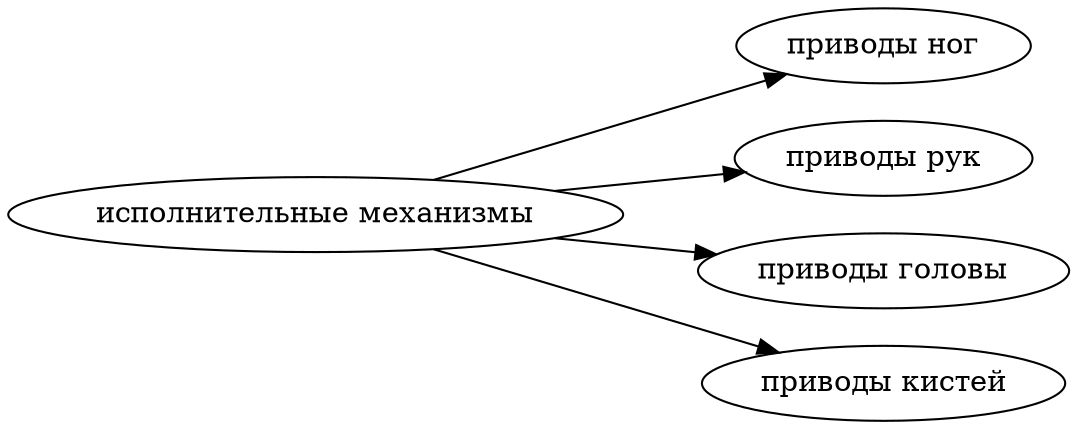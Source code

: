digraph g {
	rankdir = LR

	"исполнительные механизмы" -> "приводы ног"
	"исполнительные механизмы" -> "приводы рук"
	"исполнительные механизмы" -> "приводы головы"
	"исполнительные механизмы" -> "приводы кистей"
}

